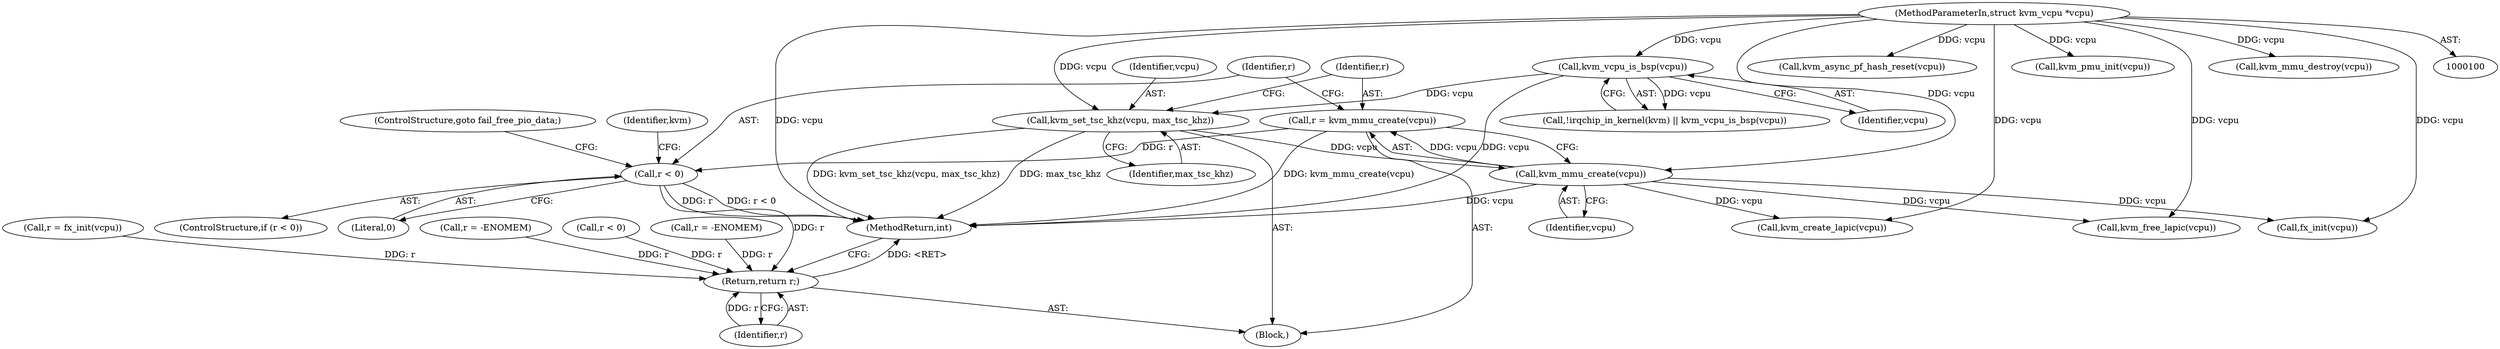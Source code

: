 digraph "0_linux_0b79459b482e85cb7426aa7da683a9f2c97aeae1@API" {
"1000175" [label="(Call,r = kvm_mmu_create(vcpu))"];
"1000177" [label="(Call,kvm_mmu_create(vcpu))"];
"1000172" [label="(Call,kvm_set_tsc_khz(vcpu, max_tsc_khz))"];
"1000132" [label="(Call,kvm_vcpu_is_bsp(vcpu))"];
"1000101" [label="(MethodParameterIn,struct kvm_vcpu *vcpu)"];
"1000180" [label="(Call,r < 0)"];
"1000303" [label="(Return,return r;)"];
"1000246" [label="(Call,r = fx_init(vcpu))"];
"1000175" [label="(Call,r = kvm_mmu_create(vcpu))"];
"1000101" [label="(MethodParameterIn,struct kvm_vcpu *vcpu)"];
"1000180" [label="(Call,r < 0)"];
"1000183" [label="(ControlStructure,goto fail_free_pio_data;)"];
"1000173" [label="(Identifier,vcpu)"];
"1000186" [label="(Identifier,kvm)"];
"1000267" [label="(Call,kvm_async_pf_hash_reset(vcpu))"];
"1000176" [label="(Identifier,r)"];
"1000177" [label="(Call,kvm_mmu_create(vcpu))"];
"1000223" [label="(Call,r = -ENOMEM)"];
"1000174" [label="(Identifier,max_tsc_khz)"];
"1000133" [label="(Identifier,vcpu)"];
"1000305" [label="(MethodReturn,int)"];
"1000128" [label="(Call,!irqchip_in_kernel(kvm) || kvm_vcpu_is_bsp(vcpu))"];
"1000193" [label="(Call,r < 0)"];
"1000102" [label="(Block,)"];
"1000178" [label="(Identifier,vcpu)"];
"1000132" [label="(Call,kvm_vcpu_is_bsp(vcpu))"];
"1000303" [label="(Return,return r;)"];
"1000304" [label="(Identifier,r)"];
"1000248" [label="(Call,fx_init(vcpu))"];
"1000269" [label="(Call,kvm_pmu_init(vcpu))"];
"1000288" [label="(Call,kvm_free_lapic(vcpu))"];
"1000159" [label="(Call,r = -ENOMEM)"];
"1000181" [label="(Identifier,r)"];
"1000291" [label="(Call,kvm_mmu_destroy(vcpu))"];
"1000182" [label="(Literal,0)"];
"1000179" [label="(ControlStructure,if (r < 0))"];
"1000190" [label="(Call,kvm_create_lapic(vcpu))"];
"1000172" [label="(Call,kvm_set_tsc_khz(vcpu, max_tsc_khz))"];
"1000175" -> "1000102"  [label="AST: "];
"1000175" -> "1000177"  [label="CFG: "];
"1000176" -> "1000175"  [label="AST: "];
"1000177" -> "1000175"  [label="AST: "];
"1000181" -> "1000175"  [label="CFG: "];
"1000175" -> "1000305"  [label="DDG: kvm_mmu_create(vcpu)"];
"1000177" -> "1000175"  [label="DDG: vcpu"];
"1000175" -> "1000180"  [label="DDG: r"];
"1000177" -> "1000178"  [label="CFG: "];
"1000178" -> "1000177"  [label="AST: "];
"1000177" -> "1000305"  [label="DDG: vcpu"];
"1000172" -> "1000177"  [label="DDG: vcpu"];
"1000101" -> "1000177"  [label="DDG: vcpu"];
"1000177" -> "1000190"  [label="DDG: vcpu"];
"1000177" -> "1000248"  [label="DDG: vcpu"];
"1000177" -> "1000288"  [label="DDG: vcpu"];
"1000172" -> "1000102"  [label="AST: "];
"1000172" -> "1000174"  [label="CFG: "];
"1000173" -> "1000172"  [label="AST: "];
"1000174" -> "1000172"  [label="AST: "];
"1000176" -> "1000172"  [label="CFG: "];
"1000172" -> "1000305"  [label="DDG: kvm_set_tsc_khz(vcpu, max_tsc_khz)"];
"1000172" -> "1000305"  [label="DDG: max_tsc_khz"];
"1000132" -> "1000172"  [label="DDG: vcpu"];
"1000101" -> "1000172"  [label="DDG: vcpu"];
"1000132" -> "1000128"  [label="AST: "];
"1000132" -> "1000133"  [label="CFG: "];
"1000133" -> "1000132"  [label="AST: "];
"1000128" -> "1000132"  [label="CFG: "];
"1000132" -> "1000305"  [label="DDG: vcpu"];
"1000132" -> "1000128"  [label="DDG: vcpu"];
"1000101" -> "1000132"  [label="DDG: vcpu"];
"1000101" -> "1000100"  [label="AST: "];
"1000101" -> "1000305"  [label="DDG: vcpu"];
"1000101" -> "1000190"  [label="DDG: vcpu"];
"1000101" -> "1000248"  [label="DDG: vcpu"];
"1000101" -> "1000267"  [label="DDG: vcpu"];
"1000101" -> "1000269"  [label="DDG: vcpu"];
"1000101" -> "1000288"  [label="DDG: vcpu"];
"1000101" -> "1000291"  [label="DDG: vcpu"];
"1000180" -> "1000179"  [label="AST: "];
"1000180" -> "1000182"  [label="CFG: "];
"1000181" -> "1000180"  [label="AST: "];
"1000182" -> "1000180"  [label="AST: "];
"1000183" -> "1000180"  [label="CFG: "];
"1000186" -> "1000180"  [label="CFG: "];
"1000180" -> "1000305"  [label="DDG: r"];
"1000180" -> "1000305"  [label="DDG: r < 0"];
"1000180" -> "1000303"  [label="DDG: r"];
"1000303" -> "1000102"  [label="AST: "];
"1000303" -> "1000304"  [label="CFG: "];
"1000304" -> "1000303"  [label="AST: "];
"1000305" -> "1000303"  [label="CFG: "];
"1000303" -> "1000305"  [label="DDG: <RET>"];
"1000304" -> "1000303"  [label="DDG: r"];
"1000193" -> "1000303"  [label="DDG: r"];
"1000159" -> "1000303"  [label="DDG: r"];
"1000246" -> "1000303"  [label="DDG: r"];
"1000223" -> "1000303"  [label="DDG: r"];
}
